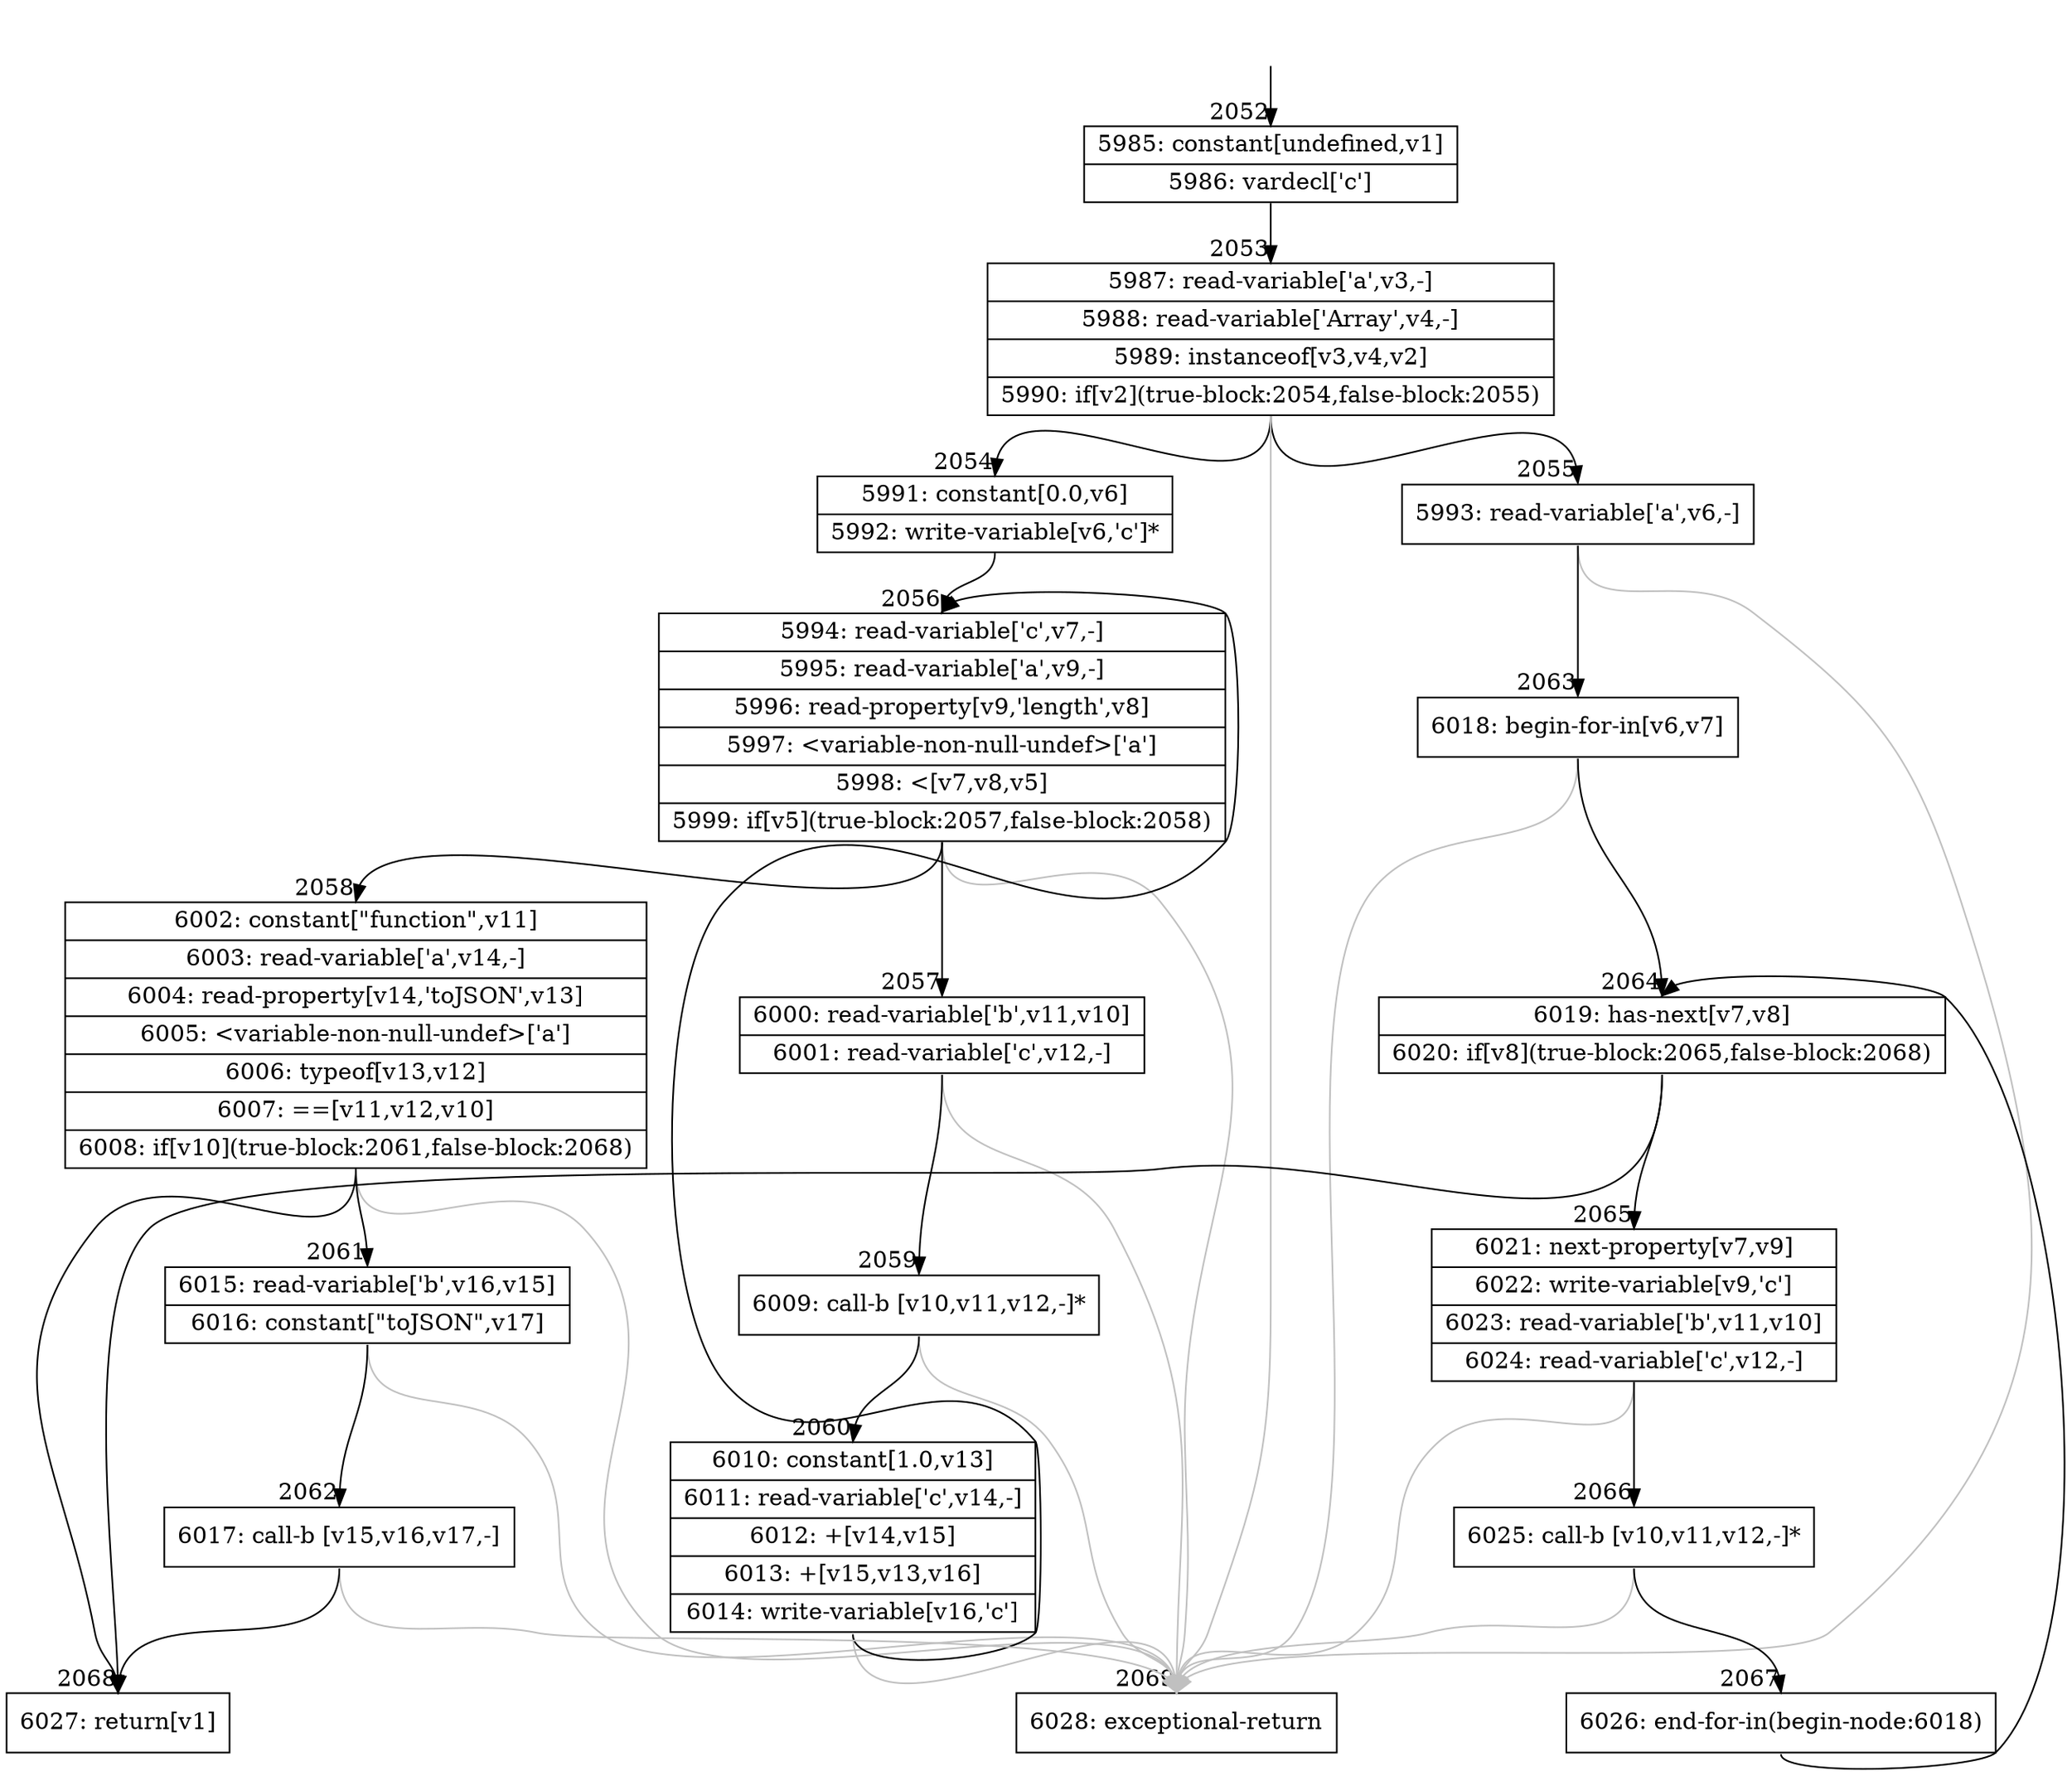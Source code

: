 digraph {
rankdir="TD"
BB_entry176[shape=none,label=""];
BB_entry176 -> BB2052 [tailport=s, headport=n, headlabel="    2052"]
BB2052 [shape=record label="{5985: constant[undefined,v1]|5986: vardecl['c']}" ] 
BB2052 -> BB2053 [tailport=s, headport=n, headlabel="      2053"]
BB2053 [shape=record label="{5987: read-variable['a',v3,-]|5988: read-variable['Array',v4,-]|5989: instanceof[v3,v4,v2]|5990: if[v2](true-block:2054,false-block:2055)}" ] 
BB2053 -> BB2054 [tailport=s, headport=n, headlabel="      2054"]
BB2053 -> BB2055 [tailport=s, headport=n, headlabel="      2055"]
BB2053 -> BB2069 [tailport=s, headport=n, color=gray, headlabel="      2069"]
BB2054 [shape=record label="{5991: constant[0.0,v6]|5992: write-variable[v6,'c']*}" ] 
BB2054 -> BB2056 [tailport=s, headport=n, headlabel="      2056"]
BB2055 [shape=record label="{5993: read-variable['a',v6,-]}" ] 
BB2055 -> BB2063 [tailport=s, headport=n, headlabel="      2063"]
BB2055 -> BB2069 [tailport=s, headport=n, color=gray]
BB2056 [shape=record label="{5994: read-variable['c',v7,-]|5995: read-variable['a',v9,-]|5996: read-property[v9,'length',v8]|5997: \<variable-non-null-undef\>['a']|5998: \<[v7,v8,v5]|5999: if[v5](true-block:2057,false-block:2058)}" ] 
BB2056 -> BB2057 [tailport=s, headport=n, headlabel="      2057"]
BB2056 -> BB2058 [tailport=s, headport=n, headlabel="      2058"]
BB2056 -> BB2069 [tailport=s, headport=n, color=gray]
BB2057 [shape=record label="{6000: read-variable['b',v11,v10]|6001: read-variable['c',v12,-]}" ] 
BB2057 -> BB2059 [tailport=s, headport=n, headlabel="      2059"]
BB2057 -> BB2069 [tailport=s, headport=n, color=gray]
BB2058 [shape=record label="{6002: constant[\"function\",v11]|6003: read-variable['a',v14,-]|6004: read-property[v14,'toJSON',v13]|6005: \<variable-non-null-undef\>['a']|6006: typeof[v13,v12]|6007: ==[v11,v12,v10]|6008: if[v10](true-block:2061,false-block:2068)}" ] 
BB2058 -> BB2068 [tailport=s, headport=n, headlabel="      2068"]
BB2058 -> BB2061 [tailport=s, headport=n, headlabel="      2061"]
BB2058 -> BB2069 [tailport=s, headport=n, color=gray]
BB2059 [shape=record label="{6009: call-b [v10,v11,v12,-]*}" ] 
BB2059 -> BB2060 [tailport=s, headport=n, headlabel="      2060"]
BB2059 -> BB2069 [tailport=s, headport=n, color=gray]
BB2060 [shape=record label="{6010: constant[1.0,v13]|6011: read-variable['c',v14,-]|6012: +[v14,v15]|6013: +[v15,v13,v16]|6014: write-variable[v16,'c']}" ] 
BB2060 -> BB2056 [tailport=s, headport=n]
BB2060 -> BB2069 [tailport=s, headport=n, color=gray]
BB2061 [shape=record label="{6015: read-variable['b',v16,v15]|6016: constant[\"toJSON\",v17]}" ] 
BB2061 -> BB2062 [tailport=s, headport=n, headlabel="      2062"]
BB2061 -> BB2069 [tailport=s, headport=n, color=gray]
BB2062 [shape=record label="{6017: call-b [v15,v16,v17,-]}" ] 
BB2062 -> BB2068 [tailport=s, headport=n]
BB2062 -> BB2069 [tailport=s, headport=n, color=gray]
BB2063 [shape=record label="{6018: begin-for-in[v6,v7]}" ] 
BB2063 -> BB2064 [tailport=s, headport=n, headlabel="      2064"]
BB2063 -> BB2069 [tailport=s, headport=n, color=gray]
BB2064 [shape=record label="{6019: has-next[v7,v8]|6020: if[v8](true-block:2065,false-block:2068)}" ] 
BB2064 -> BB2065 [tailport=s, headport=n, headlabel="      2065"]
BB2064 -> BB2068 [tailport=s, headport=n]
BB2065 [shape=record label="{6021: next-property[v7,v9]|6022: write-variable[v9,'c']|6023: read-variable['b',v11,v10]|6024: read-variable['c',v12,-]}" ] 
BB2065 -> BB2066 [tailport=s, headport=n, headlabel="      2066"]
BB2065 -> BB2069 [tailport=s, headport=n, color=gray]
BB2066 [shape=record label="{6025: call-b [v10,v11,v12,-]*}" ] 
BB2066 -> BB2067 [tailport=s, headport=n, headlabel="      2067"]
BB2066 -> BB2069 [tailport=s, headport=n, color=gray]
BB2067 [shape=record label="{6026: end-for-in(begin-node:6018)}" ] 
BB2067 -> BB2064 [tailport=s, headport=n]
BB2068 [shape=record label="{6027: return[v1]}" ] 
BB2069 [shape=record label="{6028: exceptional-return}" ] 
}
